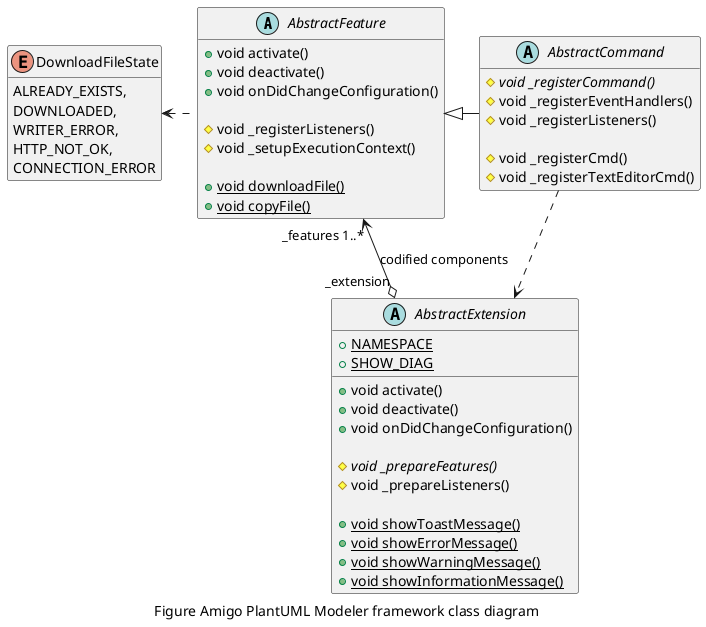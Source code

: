 @startuml
hide empty attributes
hide empty methods

abstract class AbstractFeature {
    +void activate()
    +void deactivate()
    +void onDidChangeConfiguration()

    #void _registerListeners()
    #void _setupExecutionContext()

    {static} +void downloadFile()
    {static} +void copyFile()    
}

abstract class AbstractCommand {
    {abstract} #void _registerCommand()
    #void _registerEventHandlers()
    #void _registerListeners()

    #void _registerCmd()
    #void _registerTextEditorCmd()
}

abstract class AbstractExtension {
    {static} +NAMESPACE
    {static} +SHOW_DIAG
    
    +void activate()
    +void deactivate()
    +void onDidChangeConfiguration()

    {abstract} #void _prepareFeatures()
    #void _prepareListeners()

    {static} +void showToastMessage()
    {static} +void showErrorMessage()
    {static} +void showWarningMessage()
    {static} +void showInformationMessage()    
}

enum DownloadFileState {
  ALREADY_EXISTS,
  DOWNLOADED,
  WRITER_ERROR,
  HTTP_NOT_OK,
  CONNECTION_ERROR  
}

AbstractFeature <|-right- AbstractCommand 
AbstractFeature .left.> DownloadFileState 
AbstractCommand ..> AbstractExtension 

AbstractExtension "_extension" o--> "_features 1..*" AbstractFeature : codified components
caption Figure Amigo PlantUML Modeler framework class diagram
@enduml